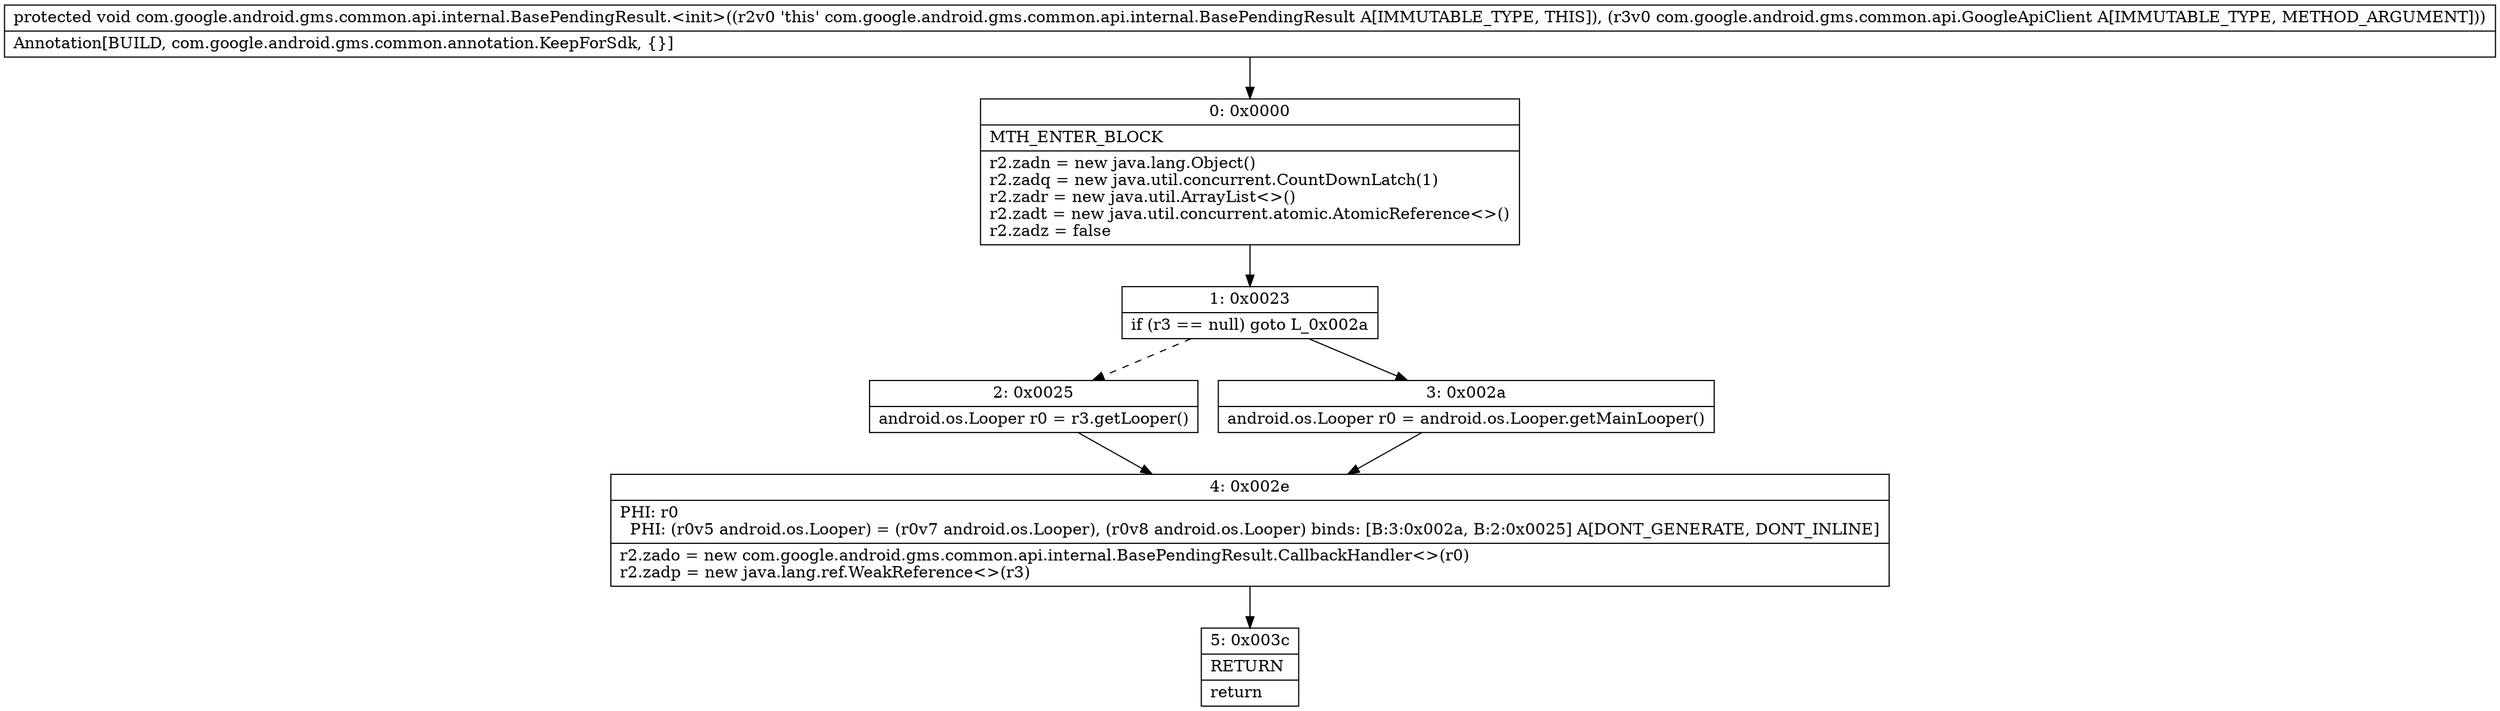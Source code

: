 digraph "CFG forcom.google.android.gms.common.api.internal.BasePendingResult.\<init\>(Lcom\/google\/android\/gms\/common\/api\/GoogleApiClient;)V" {
Node_0 [shape=record,label="{0\:\ 0x0000|MTH_ENTER_BLOCK\l|r2.zadn = new java.lang.Object()\lr2.zadq = new java.util.concurrent.CountDownLatch(1)\lr2.zadr = new java.util.ArrayList\<\>()\lr2.zadt = new java.util.concurrent.atomic.AtomicReference\<\>()\lr2.zadz = false\l}"];
Node_1 [shape=record,label="{1\:\ 0x0023|if (r3 == null) goto L_0x002a\l}"];
Node_2 [shape=record,label="{2\:\ 0x0025|android.os.Looper r0 = r3.getLooper()\l}"];
Node_3 [shape=record,label="{3\:\ 0x002a|android.os.Looper r0 = android.os.Looper.getMainLooper()\l}"];
Node_4 [shape=record,label="{4\:\ 0x002e|PHI: r0 \l  PHI: (r0v5 android.os.Looper) = (r0v7 android.os.Looper), (r0v8 android.os.Looper) binds: [B:3:0x002a, B:2:0x0025] A[DONT_GENERATE, DONT_INLINE]\l|r2.zado = new com.google.android.gms.common.api.internal.BasePendingResult.CallbackHandler\<\>(r0)\lr2.zadp = new java.lang.ref.WeakReference\<\>(r3)\l}"];
Node_5 [shape=record,label="{5\:\ 0x003c|RETURN\l|return\l}"];
MethodNode[shape=record,label="{protected void com.google.android.gms.common.api.internal.BasePendingResult.\<init\>((r2v0 'this' com.google.android.gms.common.api.internal.BasePendingResult A[IMMUTABLE_TYPE, THIS]), (r3v0 com.google.android.gms.common.api.GoogleApiClient A[IMMUTABLE_TYPE, METHOD_ARGUMENT]))  | Annotation[BUILD, com.google.android.gms.common.annotation.KeepForSdk, \{\}]\l}"];
MethodNode -> Node_0;
Node_0 -> Node_1;
Node_1 -> Node_2[style=dashed];
Node_1 -> Node_3;
Node_2 -> Node_4;
Node_3 -> Node_4;
Node_4 -> Node_5;
}

